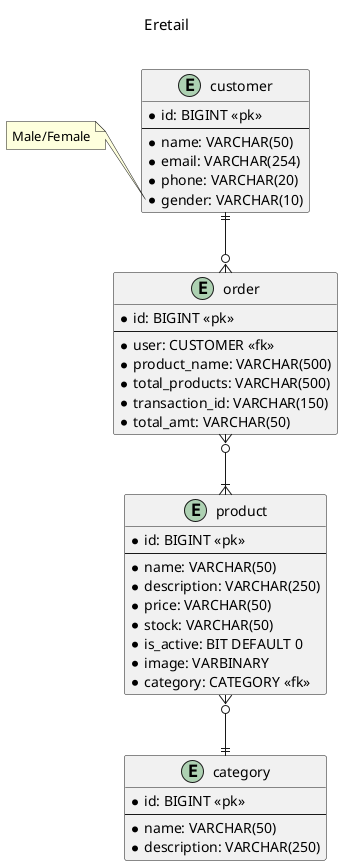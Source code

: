 @startuml
center header \n <font color=black size=15>Eretail</font>\n\n
entity "customer" as e01 {
  *id: BIGINT <<pk>>
  --
  *name: VARCHAR(50)
  *email: VARCHAR(254)
  *phone: VARCHAR(20)
  *gender: VARCHAR(10)
}

note left of e01::gender
Male/Female
end note

entity "order" as e02 {
  *id: BIGINT <<pk>>
  --
  *user: CUSTOMER <<fk>>
  *product_name: VARCHAR(500)
  *total_products: VARCHAR(500)
  *transaction_id: VARCHAR(150)
  *total_amt: VARCHAR(50)
}

entity "product" as e03 {
  *id: BIGINT <<pk>>
  --
  *name: VARCHAR(50)
  *description: VARCHAR(250)
  *price: VARCHAR(50)
  *stock: VARCHAR(50)
  *is_active: BIT DEFAULT 0 
  *image: VARBINARY
  *category: CATEGORY <<fk>>
}

entity "category" as e04 {
  *id: BIGINT <<pk>>
  --
  *name: VARCHAR(50)
  *description: VARCHAR(250)
}

e01 ||--o{ e02
e02 }o--|{e03
e03 }o--||e04
@enduml